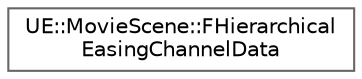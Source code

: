 digraph "Graphical Class Hierarchy"
{
 // INTERACTIVE_SVG=YES
 // LATEX_PDF_SIZE
  bgcolor="transparent";
  edge [fontname=Helvetica,fontsize=10,labelfontname=Helvetica,labelfontsize=10];
  node [fontname=Helvetica,fontsize=10,shape=box,height=0.2,width=0.4];
  rankdir="LR";
  Node0 [id="Node000000",label="UE::MovieScene::FHierarchical\lEasingChannelData",height=0.2,width=0.4,color="grey40", fillcolor="white", style="filled",URL="$dc/dfa/structUE_1_1MovieScene_1_1FHierarchicalEasingChannelData.html",tooltip="Computation data used for accumulating hierarchical weights for sub sequences."];
}
